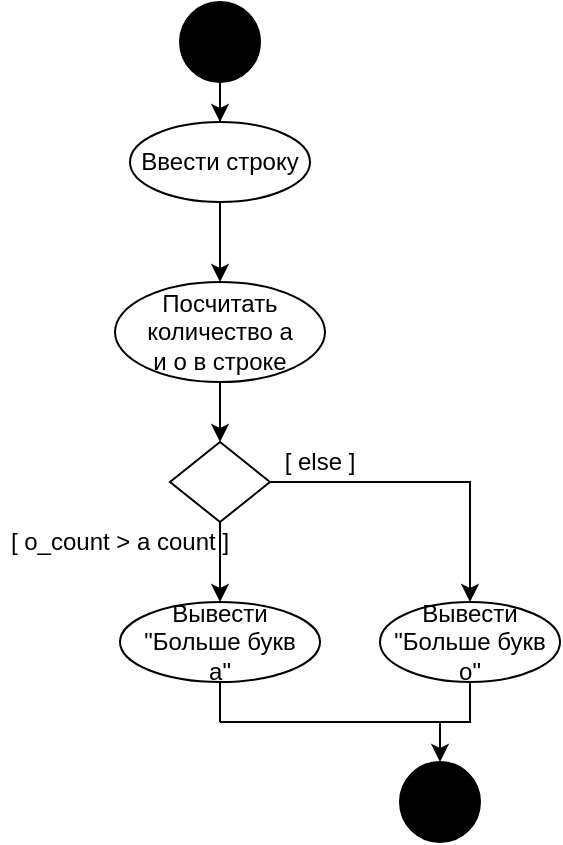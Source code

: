 <mxfile version="14.2.9" type="github">
  <diagram id="I-hM_29JIwtNaXJ53r-9" name="Page-1">
    <mxGraphModel dx="1038" dy="519" grid="1" gridSize="10" guides="1" tooltips="1" connect="1" arrows="1" fold="1" page="1" pageScale="1" pageWidth="827" pageHeight="1169" math="0" shadow="0">
      <root>
        <mxCell id="0" />
        <mxCell id="1" parent="0" />
        <mxCell id="82Hs5pE1gFmLMtyOIiXU-3" value="" style="edgeStyle=orthogonalEdgeStyle;rounded=0;orthogonalLoop=1;jettySize=auto;html=1;" edge="1" parent="1" source="82Hs5pE1gFmLMtyOIiXU-1" target="82Hs5pE1gFmLMtyOIiXU-2">
          <mxGeometry relative="1" as="geometry" />
        </mxCell>
        <mxCell id="82Hs5pE1gFmLMtyOIiXU-1" value="" style="ellipse;whiteSpace=wrap;html=1;aspect=fixed;strokeColor=#000000;fillColor=#000000;" vertex="1" parent="1">
          <mxGeometry x="160" y="100" width="40" height="40" as="geometry" />
        </mxCell>
        <mxCell id="82Hs5pE1gFmLMtyOIiXU-14" value="" style="edgeStyle=orthogonalEdgeStyle;rounded=0;orthogonalLoop=1;jettySize=auto;html=1;" edge="1" parent="1" source="82Hs5pE1gFmLMtyOIiXU-2" target="82Hs5pE1gFmLMtyOIiXU-13">
          <mxGeometry relative="1" as="geometry" />
        </mxCell>
        <mxCell id="82Hs5pE1gFmLMtyOIiXU-2" value="" style="ellipse;whiteSpace=wrap;html=1;fillColor=#FFFFFF;" vertex="1" parent="1">
          <mxGeometry x="135" y="160" width="90" height="40" as="geometry" />
        </mxCell>
        <mxCell id="82Hs5pE1gFmLMtyOIiXU-4" value="Ввести строку" style="text;html=1;strokeColor=none;fillColor=none;align=center;verticalAlign=middle;whiteSpace=wrap;rounded=0;" vertex="1" parent="1">
          <mxGeometry x="135" y="170" width="90" height="20" as="geometry" />
        </mxCell>
        <mxCell id="82Hs5pE1gFmLMtyOIiXU-8" value="" style="edgeStyle=orthogonalEdgeStyle;rounded=0;orthogonalLoop=1;jettySize=auto;html=1;" edge="1" parent="1" source="82Hs5pE1gFmLMtyOIiXU-5" target="82Hs5pE1gFmLMtyOIiXU-7">
          <mxGeometry relative="1" as="geometry" />
        </mxCell>
        <mxCell id="82Hs5pE1gFmLMtyOIiXU-10" value="" style="edgeStyle=orthogonalEdgeStyle;rounded=0;orthogonalLoop=1;jettySize=auto;html=1;" edge="1" parent="1" source="82Hs5pE1gFmLMtyOIiXU-5" target="82Hs5pE1gFmLMtyOIiXU-9">
          <mxGeometry relative="1" as="geometry" />
        </mxCell>
        <mxCell id="82Hs5pE1gFmLMtyOIiXU-5" value="" style="rhombus;whiteSpace=wrap;html=1;strokeColor=#000000;fillColor=#FFFFFF;" vertex="1" parent="1">
          <mxGeometry x="155" y="320" width="50" height="40" as="geometry" />
        </mxCell>
        <mxCell id="82Hs5pE1gFmLMtyOIiXU-7" value="" style="ellipse;whiteSpace=wrap;html=1;fillColor=#FFFFFF;" vertex="1" parent="1">
          <mxGeometry x="130" y="400" width="100" height="40" as="geometry" />
        </mxCell>
        <mxCell id="82Hs5pE1gFmLMtyOIiXU-19" value="" style="edgeStyle=orthogonalEdgeStyle;rounded=0;orthogonalLoop=1;jettySize=auto;html=1;" edge="1" parent="1" source="82Hs5pE1gFmLMtyOIiXU-9" target="82Hs5pE1gFmLMtyOIiXU-11">
          <mxGeometry relative="1" as="geometry" />
        </mxCell>
        <mxCell id="82Hs5pE1gFmLMtyOIiXU-9" value="" style="ellipse;whiteSpace=wrap;html=1;fillColor=#FFFFFF;" vertex="1" parent="1">
          <mxGeometry x="260" y="400" width="90" height="40" as="geometry" />
        </mxCell>
        <mxCell id="82Hs5pE1gFmLMtyOIiXU-11" value="" style="ellipse;whiteSpace=wrap;html=1;aspect=fixed;strokeColor=#000000;fillColor=#000000;" vertex="1" parent="1">
          <mxGeometry x="270" y="480" width="40" height="40" as="geometry" />
        </mxCell>
        <mxCell id="82Hs5pE1gFmLMtyOIiXU-12" value="Вывести &quot;Больше букв а&quot;" style="text;html=1;strokeColor=none;fillColor=none;align=center;verticalAlign=middle;whiteSpace=wrap;rounded=0;" vertex="1" parent="1">
          <mxGeometry x="135" y="410" width="90" height="20" as="geometry" />
        </mxCell>
        <mxCell id="82Hs5pE1gFmLMtyOIiXU-15" value="" style="edgeStyle=orthogonalEdgeStyle;rounded=0;orthogonalLoop=1;jettySize=auto;html=1;" edge="1" parent="1" source="82Hs5pE1gFmLMtyOIiXU-13" target="82Hs5pE1gFmLMtyOIiXU-5">
          <mxGeometry relative="1" as="geometry" />
        </mxCell>
        <mxCell id="82Hs5pE1gFmLMtyOIiXU-13" value="" style="ellipse;whiteSpace=wrap;html=1;fillColor=#FFFFFF;" vertex="1" parent="1">
          <mxGeometry x="127.5" y="240" width="105" height="50" as="geometry" />
        </mxCell>
        <mxCell id="82Hs5pE1gFmLMtyOIiXU-17" value="Посчитать количество а и о в строке" style="text;html=1;strokeColor=none;fillColor=none;align=center;verticalAlign=middle;whiteSpace=wrap;rounded=0;" vertex="1" parent="1">
          <mxGeometry x="140" y="255" width="80" height="20" as="geometry" />
        </mxCell>
        <mxCell id="82Hs5pE1gFmLMtyOIiXU-18" value="Вывести &quot;Больше букв о&quot;" style="text;html=1;strokeColor=none;fillColor=none;align=center;verticalAlign=middle;whiteSpace=wrap;rounded=0;" vertex="1" parent="1">
          <mxGeometry x="260" y="410" width="90" height="20" as="geometry" />
        </mxCell>
        <mxCell id="82Hs5pE1gFmLMtyOIiXU-20" value="[ else ]" style="text;html=1;strokeColor=none;fillColor=none;align=center;verticalAlign=middle;whiteSpace=wrap;rounded=0;" vertex="1" parent="1">
          <mxGeometry x="210" y="320" width="40" height="20" as="geometry" />
        </mxCell>
        <mxCell id="82Hs5pE1gFmLMtyOIiXU-21" value="[ o_count &amp;gt; a count ]" style="text;html=1;strokeColor=none;fillColor=none;align=center;verticalAlign=middle;whiteSpace=wrap;rounded=0;" vertex="1" parent="1">
          <mxGeometry x="70" y="360" width="120" height="20" as="geometry" />
        </mxCell>
        <mxCell id="82Hs5pE1gFmLMtyOIiXU-22" value="" style="endArrow=none;html=1;exitX=0.5;exitY=1;exitDx=0;exitDy=0;" edge="1" parent="1" source="82Hs5pE1gFmLMtyOIiXU-7">
          <mxGeometry width="50" height="50" relative="1" as="geometry">
            <mxPoint x="390" y="320" as="sourcePoint" />
            <mxPoint x="180" y="460" as="targetPoint" />
            <Array as="points" />
          </mxGeometry>
        </mxCell>
        <mxCell id="82Hs5pE1gFmLMtyOIiXU-23" value="" style="endArrow=none;html=1;" edge="1" parent="1">
          <mxGeometry width="50" height="50" relative="1" as="geometry">
            <mxPoint x="180" y="460" as="sourcePoint" />
            <mxPoint x="290" y="460" as="targetPoint" />
          </mxGeometry>
        </mxCell>
      </root>
    </mxGraphModel>
  </diagram>
</mxfile>
